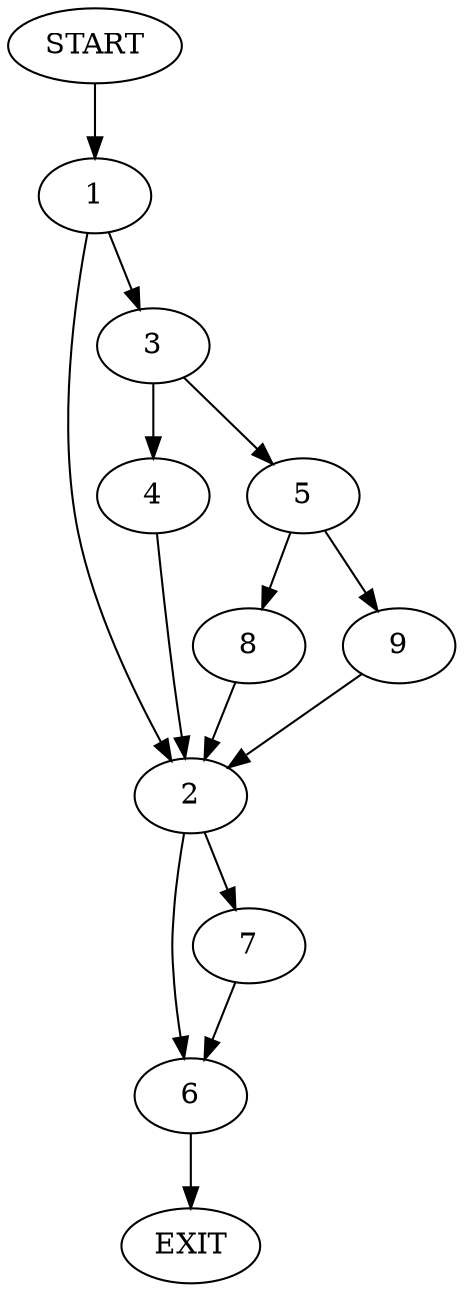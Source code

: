 digraph {
0 [label="START"]
10 [label="EXIT"]
0 -> 1
1 -> 2
1 -> 3
3 -> 4
3 -> 5
2 -> 6
2 -> 7
4 -> 2
5 -> 8
5 -> 9
8 -> 2
9 -> 2
7 -> 6
6 -> 10
}
